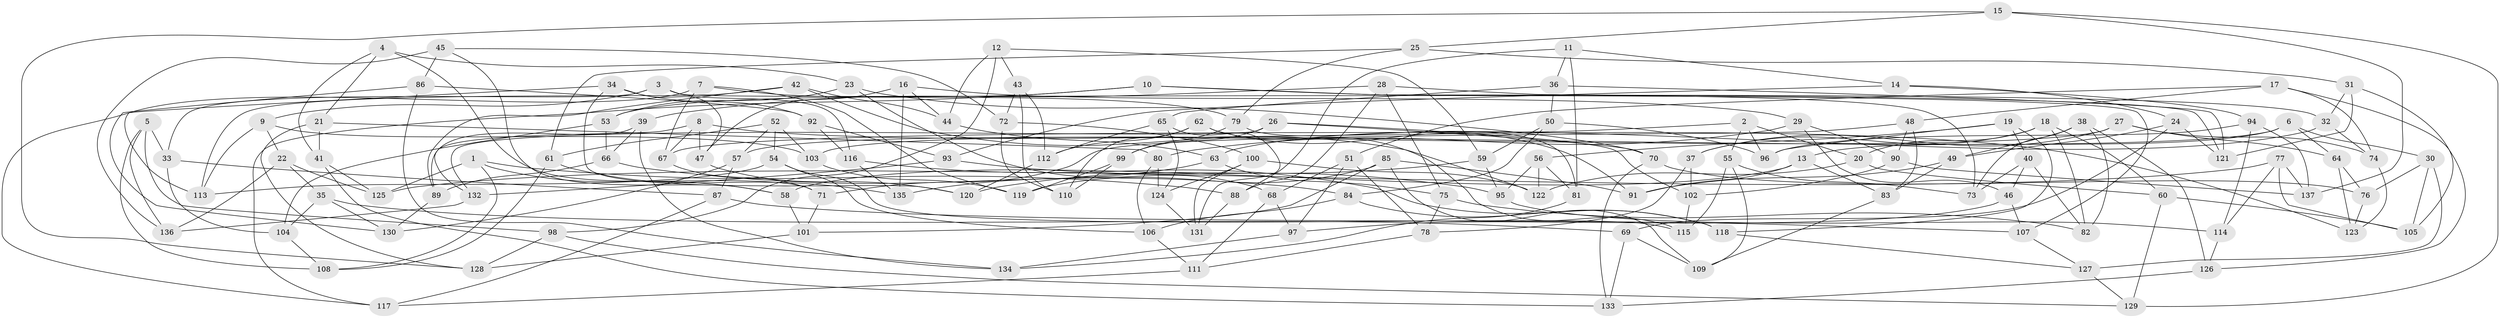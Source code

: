 // coarse degree distribution, {6: 0.5176470588235295, 4: 0.38823529411764707, 3: 0.023529411764705882, 5: 0.07058823529411765}
// Generated by graph-tools (version 1.1) at 2025/42/03/06/25 10:42:17]
// undirected, 137 vertices, 274 edges
graph export_dot {
graph [start="1"]
  node [color=gray90,style=filled];
  1;
  2;
  3;
  4;
  5;
  6;
  7;
  8;
  9;
  10;
  11;
  12;
  13;
  14;
  15;
  16;
  17;
  18;
  19;
  20;
  21;
  22;
  23;
  24;
  25;
  26;
  27;
  28;
  29;
  30;
  31;
  32;
  33;
  34;
  35;
  36;
  37;
  38;
  39;
  40;
  41;
  42;
  43;
  44;
  45;
  46;
  47;
  48;
  49;
  50;
  51;
  52;
  53;
  54;
  55;
  56;
  57;
  58;
  59;
  60;
  61;
  62;
  63;
  64;
  65;
  66;
  67;
  68;
  69;
  70;
  71;
  72;
  73;
  74;
  75;
  76;
  77;
  78;
  79;
  80;
  81;
  82;
  83;
  84;
  85;
  86;
  87;
  88;
  89;
  90;
  91;
  92;
  93;
  94;
  95;
  96;
  97;
  98;
  99;
  100;
  101;
  102;
  103;
  104;
  105;
  106;
  107;
  108;
  109;
  110;
  111;
  112;
  113;
  114;
  115;
  116;
  117;
  118;
  119;
  120;
  121;
  122;
  123;
  124;
  125;
  126;
  127;
  128;
  129;
  130;
  131;
  132;
  133;
  134;
  135;
  136;
  137;
  1 -- 108;
  1 -- 58;
  1 -- 88;
  1 -- 125;
  2 -- 96;
  2 -- 67;
  2 -- 55;
  2 -- 20;
  3 -- 116;
  3 -- 33;
  3 -- 107;
  3 -- 9;
  4 -- 71;
  4 -- 21;
  4 -- 23;
  4 -- 41;
  5 -- 136;
  5 -- 108;
  5 -- 98;
  5 -- 33;
  6 -- 30;
  6 -- 13;
  6 -- 103;
  6 -- 64;
  7 -- 79;
  7 -- 117;
  7 -- 119;
  7 -- 67;
  8 -- 67;
  8 -- 47;
  8 -- 123;
  8 -- 89;
  9 -- 22;
  9 -- 103;
  9 -- 113;
  10 -- 117;
  10 -- 53;
  10 -- 73;
  10 -- 32;
  11 -- 14;
  11 -- 36;
  11 -- 88;
  11 -- 81;
  12 -- 59;
  12 -- 43;
  12 -- 44;
  12 -- 98;
  13 -- 83;
  13 -- 91;
  13 -- 58;
  14 -- 93;
  14 -- 94;
  14 -- 24;
  15 -- 137;
  15 -- 128;
  15 -- 129;
  15 -- 25;
  16 -- 135;
  16 -- 29;
  16 -- 44;
  16 -- 47;
  17 -- 48;
  17 -- 126;
  17 -- 74;
  17 -- 51;
  18 -- 20;
  18 -- 82;
  18 -- 37;
  18 -- 60;
  19 -- 118;
  19 -- 56;
  19 -- 96;
  19 -- 40;
  20 -- 122;
  20 -- 60;
  21 -- 80;
  21 -- 128;
  21 -- 41;
  22 -- 125;
  22 -- 35;
  22 -- 136;
  23 -- 53;
  23 -- 70;
  23 -- 68;
  24 -- 49;
  24 -- 69;
  24 -- 121;
  25 -- 31;
  25 -- 61;
  25 -- 79;
  26 -- 102;
  26 -- 70;
  26 -- 99;
  26 -- 132;
  27 -- 37;
  27 -- 74;
  27 -- 57;
  27 -- 64;
  28 -- 75;
  28 -- 121;
  28 -- 88;
  28 -- 39;
  29 -- 80;
  29 -- 90;
  29 -- 46;
  30 -- 105;
  30 -- 127;
  30 -- 76;
  31 -- 32;
  31 -- 121;
  31 -- 105;
  32 -- 63;
  32 -- 74;
  33 -- 87;
  33 -- 104;
  34 -- 120;
  34 -- 47;
  34 -- 113;
  34 -- 92;
  35 -- 69;
  35 -- 130;
  35 -- 104;
  36 -- 121;
  36 -- 50;
  36 -- 65;
  37 -- 102;
  37 -- 78;
  38 -- 82;
  38 -- 49;
  38 -- 126;
  38 -- 73;
  39 -- 134;
  39 -- 132;
  39 -- 66;
  40 -- 46;
  40 -- 82;
  40 -- 73;
  41 -- 125;
  41 -- 133;
  42 -- 44;
  42 -- 113;
  42 -- 122;
  42 -- 89;
  43 -- 72;
  43 -- 112;
  43 -- 110;
  44 -- 63;
  45 -- 58;
  45 -- 136;
  45 -- 72;
  45 -- 86;
  46 -- 107;
  46 -- 97;
  47 -- 120;
  48 -- 83;
  48 -- 71;
  48 -- 90;
  49 -- 83;
  49 -- 91;
  50 -- 96;
  50 -- 84;
  50 -- 59;
  51 -- 68;
  51 -- 78;
  51 -- 97;
  52 -- 54;
  52 -- 103;
  52 -- 57;
  52 -- 61;
  53 -- 66;
  53 -- 104;
  54 -- 106;
  54 -- 115;
  54 -- 113;
  55 -- 109;
  55 -- 73;
  55 -- 115;
  56 -- 81;
  56 -- 95;
  56 -- 122;
  57 -- 130;
  57 -- 87;
  58 -- 101;
  59 -- 120;
  59 -- 95;
  60 -- 105;
  60 -- 129;
  61 -- 135;
  61 -- 108;
  62 -- 110;
  62 -- 91;
  62 -- 115;
  62 -- 112;
  63 -- 75;
  63 -- 135;
  64 -- 123;
  64 -- 76;
  65 -- 112;
  65 -- 131;
  65 -- 124;
  66 -- 84;
  66 -- 89;
  67 -- 71;
  68 -- 111;
  68 -- 97;
  69 -- 109;
  69 -- 133;
  70 -- 133;
  70 -- 76;
  71 -- 101;
  72 -- 100;
  72 -- 110;
  74 -- 123;
  75 -- 78;
  75 -- 82;
  76 -- 123;
  77 -- 125;
  77 -- 105;
  77 -- 114;
  77 -- 137;
  78 -- 111;
  79 -- 81;
  79 -- 99;
  80 -- 106;
  80 -- 124;
  81 -- 134;
  83 -- 109;
  84 -- 106;
  84 -- 118;
  85 -- 91;
  85 -- 101;
  85 -- 119;
  85 -- 109;
  86 -- 92;
  86 -- 134;
  86 -- 130;
  87 -- 107;
  87 -- 117;
  88 -- 131;
  89 -- 130;
  90 -- 102;
  90 -- 137;
  92 -- 116;
  92 -- 93;
  93 -- 95;
  93 -- 132;
  94 -- 137;
  94 -- 114;
  94 -- 96;
  95 -- 114;
  97 -- 134;
  98 -- 128;
  98 -- 129;
  99 -- 119;
  99 -- 110;
  100 -- 131;
  100 -- 122;
  100 -- 124;
  101 -- 128;
  102 -- 115;
  103 -- 119;
  104 -- 108;
  106 -- 111;
  107 -- 127;
  111 -- 117;
  112 -- 120;
  114 -- 126;
  116 -- 135;
  116 -- 118;
  118 -- 127;
  124 -- 131;
  126 -- 133;
  127 -- 129;
  132 -- 136;
}

